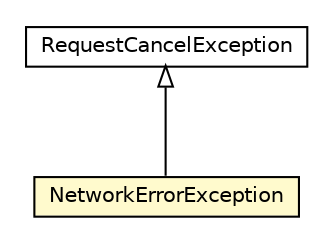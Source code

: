 #!/usr/local/bin/dot
#
# Class diagram 
# Generated by UMLGraph version R5_6-24-gf6e263 (http://www.umlgraph.org/)
#

digraph G {
	edge [fontname="Helvetica",fontsize=10,labelfontname="Helvetica",labelfontsize=10];
	node [fontname="Helvetica",fontsize=10,shape=plaintext];
	nodesep=0.25;
	ranksep=0.5;
	// io.reinert.requestor.core.RequestCancelException
	c31518 [label=<<table title="io.reinert.requestor.core.RequestCancelException" border="0" cellborder="1" cellspacing="0" cellpadding="2" port="p" href="../../core/RequestCancelException.html">
		<tr><td><table border="0" cellspacing="0" cellpadding="1">
<tr><td align="center" balign="center"> RequestCancelException </td></tr>
		</table></td></tr>
		</table>>, URL="../../core/RequestCancelException.html", fontname="Helvetica", fontcolor="black", fontsize=10.0];
	// io.reinert.requestor.gwt.xhr.NetworkErrorException
	c31614 [label=<<table title="io.reinert.requestor.gwt.xhr.NetworkErrorException" border="0" cellborder="1" cellspacing="0" cellpadding="2" port="p" bgcolor="lemonChiffon" href="./NetworkErrorException.html">
		<tr><td><table border="0" cellspacing="0" cellpadding="1">
<tr><td align="center" balign="center"> NetworkErrorException </td></tr>
		</table></td></tr>
		</table>>, URL="./NetworkErrorException.html", fontname="Helvetica", fontcolor="black", fontsize=10.0];
	//io.reinert.requestor.gwt.xhr.NetworkErrorException extends io.reinert.requestor.core.RequestCancelException
	c31518:p -> c31614:p [dir=back,arrowtail=empty];
}

